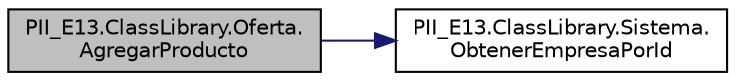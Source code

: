 digraph "PII_E13.ClassLibrary.Oferta.AgregarProducto"
{
 // INTERACTIVE_SVG=YES
 // LATEX_PDF_SIZE
  edge [fontname="Helvetica",fontsize="10",labelfontname="Helvetica",labelfontsize="10"];
  node [fontname="Helvetica",fontsize="10",shape=record];
  rankdir="LR";
  Node1 [label="PII_E13.ClassLibrary.Oferta.\lAgregarProducto",height=0.2,width=0.4,color="black", fillcolor="grey75", style="filled", fontcolor="black",tooltip="Agrega un producto a la lista de productos."];
  Node1 -> Node2 [color="midnightblue",fontsize="10",style="solid",fontname="Helvetica"];
  Node2 [label="PII_E13.ClassLibrary.Sistema.\lObtenerEmpresaPorId",height=0.2,width=0.4,color="black", fillcolor="white", style="filled",URL="$classPII__E13_1_1ClassLibrary_1_1Sistema.html#ad5ba43efa8cb672f355206b9e8ebaa1b",tooltip="Recupera una instancia de Empresa de la lista de empresas utilizando su id y una id dada."];
}
